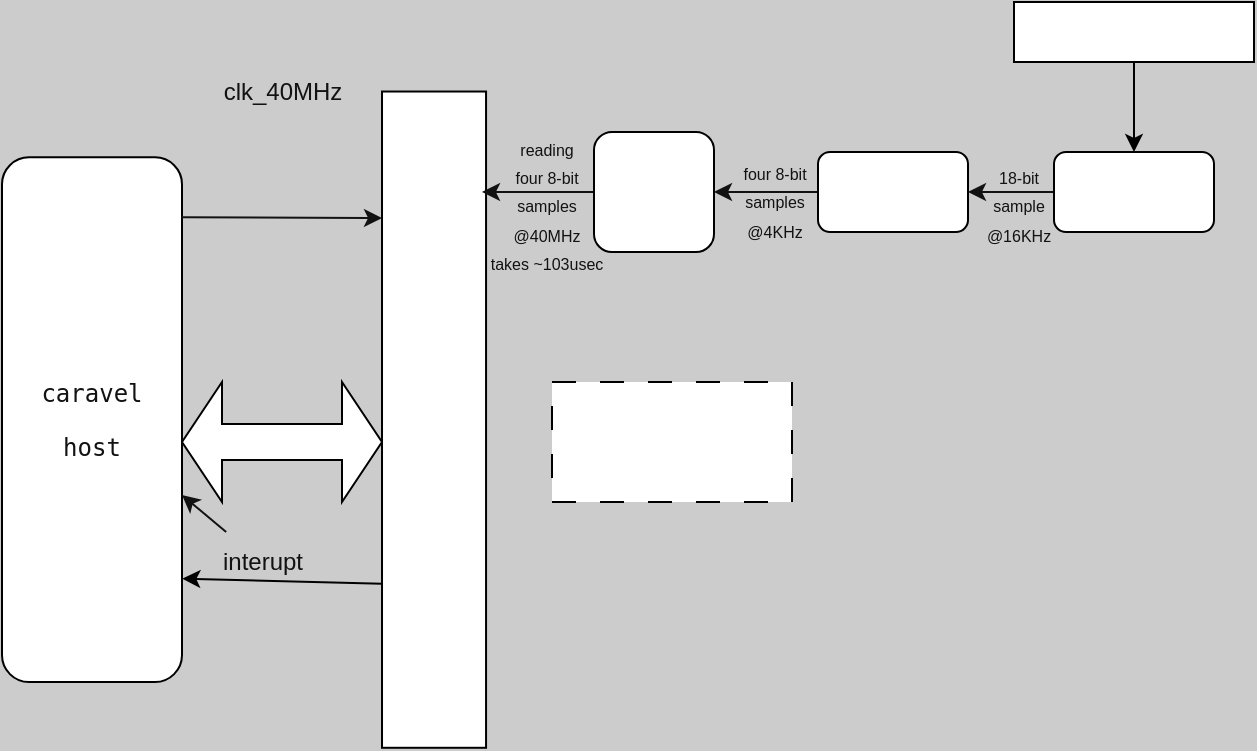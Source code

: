 <mxfile>
    <diagram name="System Diagram" id="O3nqU5k01KG6xgvtVJgH">
        <mxGraphModel dx="1157" dy="667" grid="1" gridSize="10" guides="1" tooltips="1" connect="1" arrows="1" fold="1" page="1" pageScale="1" pageWidth="1169" pageHeight="827" background="#CCCCCC" math="0" shadow="0">
            <root>
                <mxCell id="0"/>
                <mxCell id="1" parent="0"/>
                <mxCell id="55" value="&lt;font style=&quot;font-size: 8px;&quot;&gt;four 8-bit &lt;br&gt;samples &lt;br&gt;@4KHz&lt;/font&gt;" style="text;html=1;align=center;verticalAlign=middle;resizable=0;points=[];autosize=1;strokeColor=none;fillColor=none;fontColor=#121212;" parent="1" vertex="1">
                    <mxGeometry x="546" y="129" width="60" height="60" as="geometry"/>
                </mxCell>
                <mxCell id="56" value="&lt;font style=&quot;font-size: 8px;&quot;&gt;18-bit &lt;br&gt;sample&lt;br&gt;@16KHz&lt;br&gt;&lt;/font&gt;" style="text;html=1;align=center;verticalAlign=middle;resizable=0;points=[];autosize=1;strokeColor=none;fillColor=none;fontColor=#121212;" parent="1" vertex="1">
                    <mxGeometry x="668" y="131" width="60" height="60" as="geometry"/>
                </mxCell>
                <mxCell id="58" value="&lt;font style=&quot;font-size: 8px;&quot;&gt;reading &lt;br&gt;four 8-bit &lt;br&gt;samples &lt;br&gt;@40MHz&lt;br&gt;takes ~103usec&lt;br&gt;&lt;/font&gt;" style="text;html=1;align=center;verticalAlign=middle;resizable=0;points=[];autosize=1;strokeColor=none;fillColor=none;fontColor=#121212;" parent="1" vertex="1">
                    <mxGeometry x="422" y="116" width="80" height="90" as="geometry"/>
                </mxCell>
                <mxCell id="9" value="&lt;pre class=&quot;notranslate&quot;&gt;&lt;code&gt;caravel&lt;/code&gt;&lt;/pre&gt;&lt;pre class=&quot;notranslate&quot;&gt;&lt;code&gt;host&lt;/code&gt;&lt;/pre&gt;" style="rounded=1;whiteSpace=wrap;html=1;fontColor=#121212;labelBackgroundColor=none;" parent="1" vertex="1">
                    <mxGeometry x="190" y="137.66" width="90" height="262.34" as="geometry"/>
                </mxCell>
                <mxCell id="50" style="edgeStyle=none;html=1;exitX=0;exitY=0.5;exitDx=0;exitDy=0;entryX=1;entryY=0.5;entryDx=0;entryDy=0;fontColor=#121212;strokeColor=#121212;" parent="1" source="13" target="45" edge="1">
                    <mxGeometry relative="1" as="geometry">
                        <mxPoint x="696" y="155" as="targetPoint"/>
                    </mxGeometry>
                </mxCell>
                <mxCell id="13" value="&lt;font style=&quot;font-size: 10px;&quot;&gt;I2S&lt;/font&gt;" style="rounded=1;whiteSpace=wrap;html=1;fontColor=#FFFFFF;" parent="1" vertex="1">
                    <mxGeometry x="716" y="135" width="80" height="40" as="geometry"/>
                </mxCell>
                <mxCell id="24" style="edgeStyle=none;html=1;fontSize=18;exitX=0.5;exitY=1;exitDx=0;exitDy=0;fontColor=#121212;strokeColor=#000000;" parent="1" source="44" target="13" edge="1">
                    <mxGeometry relative="1" as="geometry">
                        <mxPoint x="666" y="100" as="sourcePoint"/>
                    </mxGeometry>
                </mxCell>
                <mxCell id="42" style="edgeStyle=none;html=1;exitX=0.25;exitY=0;exitDx=0;exitDy=0;entryX=1.002;entryY=0.803;entryDx=0;entryDy=0;entryPerimeter=0;fontColor=#121212;strokeColor=#000000;" parent="1" source="19" target="9" edge="1">
                    <mxGeometry relative="1" as="geometry"/>
                </mxCell>
                <mxCell id="19" value="&lt;font style=&quot;font-size: 18px;&quot;&gt;wishbone interconnect&lt;/font&gt;" style="rounded=0;whiteSpace=wrap;html=1;rotation=-90;fontColor=#FFFFFF;" parent="1" vertex="1">
                    <mxGeometry x="241.95" y="242.82" width="328.13" height="52.02" as="geometry"/>
                </mxCell>
                <mxCell id="52" style="edgeStyle=none;html=1;exitX=0;exitY=0.5;exitDx=0;exitDy=0;fontColor=#121212;strokeColor=#121212;" parent="1" source="30" edge="1">
                    <mxGeometry relative="1" as="geometry">
                        <mxPoint x="430" y="155" as="targetPoint"/>
                    </mxGeometry>
                </mxCell>
                <mxCell id="30" value="&amp;nbsp;&lt;font style=&quot;font-size: 8px;&quot;&gt;32bit DPRAM&lt;br&gt;(4K deep)&lt;br&gt;2 sec audio&lt;/font&gt;" style="rounded=1;whiteSpace=wrap;html=1;fontColor=#FFFFFF;" parent="1" vertex="1">
                    <mxGeometry x="486" y="125" width="60" height="60" as="geometry"/>
                </mxCell>
                <mxCell id="35" value="" style="shape=doubleArrow;whiteSpace=wrap;html=1;fontColor=#121212;" parent="1" vertex="1">
                    <mxGeometry x="280" y="250" width="100" height="60" as="geometry"/>
                </mxCell>
                <mxCell id="33" value="&lt;font style=&quot;font-size: 12px;&quot;&gt;32 bit&amp;nbsp; io bus&amp;nbsp;&lt;/font&gt;" style="text;html=1;align=center;verticalAlign=middle;resizable=0;points=[];autosize=1;strokeColor=none;fillColor=none;fontSize=18;fontColor=#FFFFFF;" parent="1" vertex="1">
                    <mxGeometry x="285" y="260" width="90" height="40" as="geometry"/>
                </mxCell>
                <mxCell id="39" value="" style="endArrow=classic;html=1;exitX=0.997;exitY=0.114;exitDx=0;exitDy=0;exitPerimeter=0;fontColor=#121212;strokeColor=#121212;" parent="1" source="9" edge="1">
                    <mxGeometry width="50" height="50" relative="1" as="geometry">
                        <mxPoint x="270" y="100" as="sourcePoint"/>
                        <mxPoint x="380" y="168" as="targetPoint"/>
                    </mxGeometry>
                </mxCell>
                <mxCell id="40" value="clk_40MHz" style="text;html=1;align=center;verticalAlign=middle;resizable=0;points=[];autosize=1;strokeColor=none;fillColor=none;fontColor=#121212;" parent="1" vertex="1">
                    <mxGeometry x="290" y="90" width="80" height="30" as="geometry"/>
                </mxCell>
                <mxCell id="60" value="" style="edgeStyle=none;html=1;labelBackgroundColor=#FFFFFF;strokeColor=#121212;fontColor=#FFFFFF;" edge="1" parent="1" source="43" target="9">
                    <mxGeometry relative="1" as="geometry"/>
                </mxCell>
                <mxCell id="43" value="interupt" style="text;html=1;align=center;verticalAlign=middle;resizable=0;points=[];autosize=1;strokeColor=none;fillColor=none;fontColor=#121212;" parent="1" vertex="1">
                    <mxGeometry x="290" y="325" width="60" height="30" as="geometry"/>
                </mxCell>
                <mxCell id="44" value="GPIO&amp;nbsp;" style="whiteSpace=wrap;html=1;fontColor=#FFFFFF;" parent="1" vertex="1">
                    <mxGeometry x="696" y="60" width="120" height="30" as="geometry"/>
                </mxCell>
                <mxCell id="49" style="edgeStyle=none;html=1;exitX=0;exitY=0.5;exitDx=0;exitDy=0;entryX=1;entryY=0.5;entryDx=0;entryDy=0;fontColor=#121212;strokeColor=#121212;" parent="1" source="45" target="30" edge="1">
                    <mxGeometry relative="1" as="geometry"/>
                </mxCell>
                <mxCell id="45" value="&lt;font style=&quot;font-size: 10px;&quot;&gt;Pre-Processing filter&lt;/font&gt;" style="rounded=1;whiteSpace=wrap;html=1;fontColor=#FFFFFF;" parent="1" vertex="1">
                    <mxGeometry x="598" y="135" width="75" height="40" as="geometry"/>
                </mxCell>
                <mxCell id="53" value="GEMM* may be not needed" style="rounded=0;whiteSpace=wrap;html=1;dashed=1;dashPattern=12 12;fontColor=#FFFFFF;" parent="1" vertex="1">
                    <mxGeometry x="465" y="250" width="120" height="60" as="geometry"/>
                </mxCell>
            </root>
        </mxGraphModel>
    </diagram>
</mxfile>